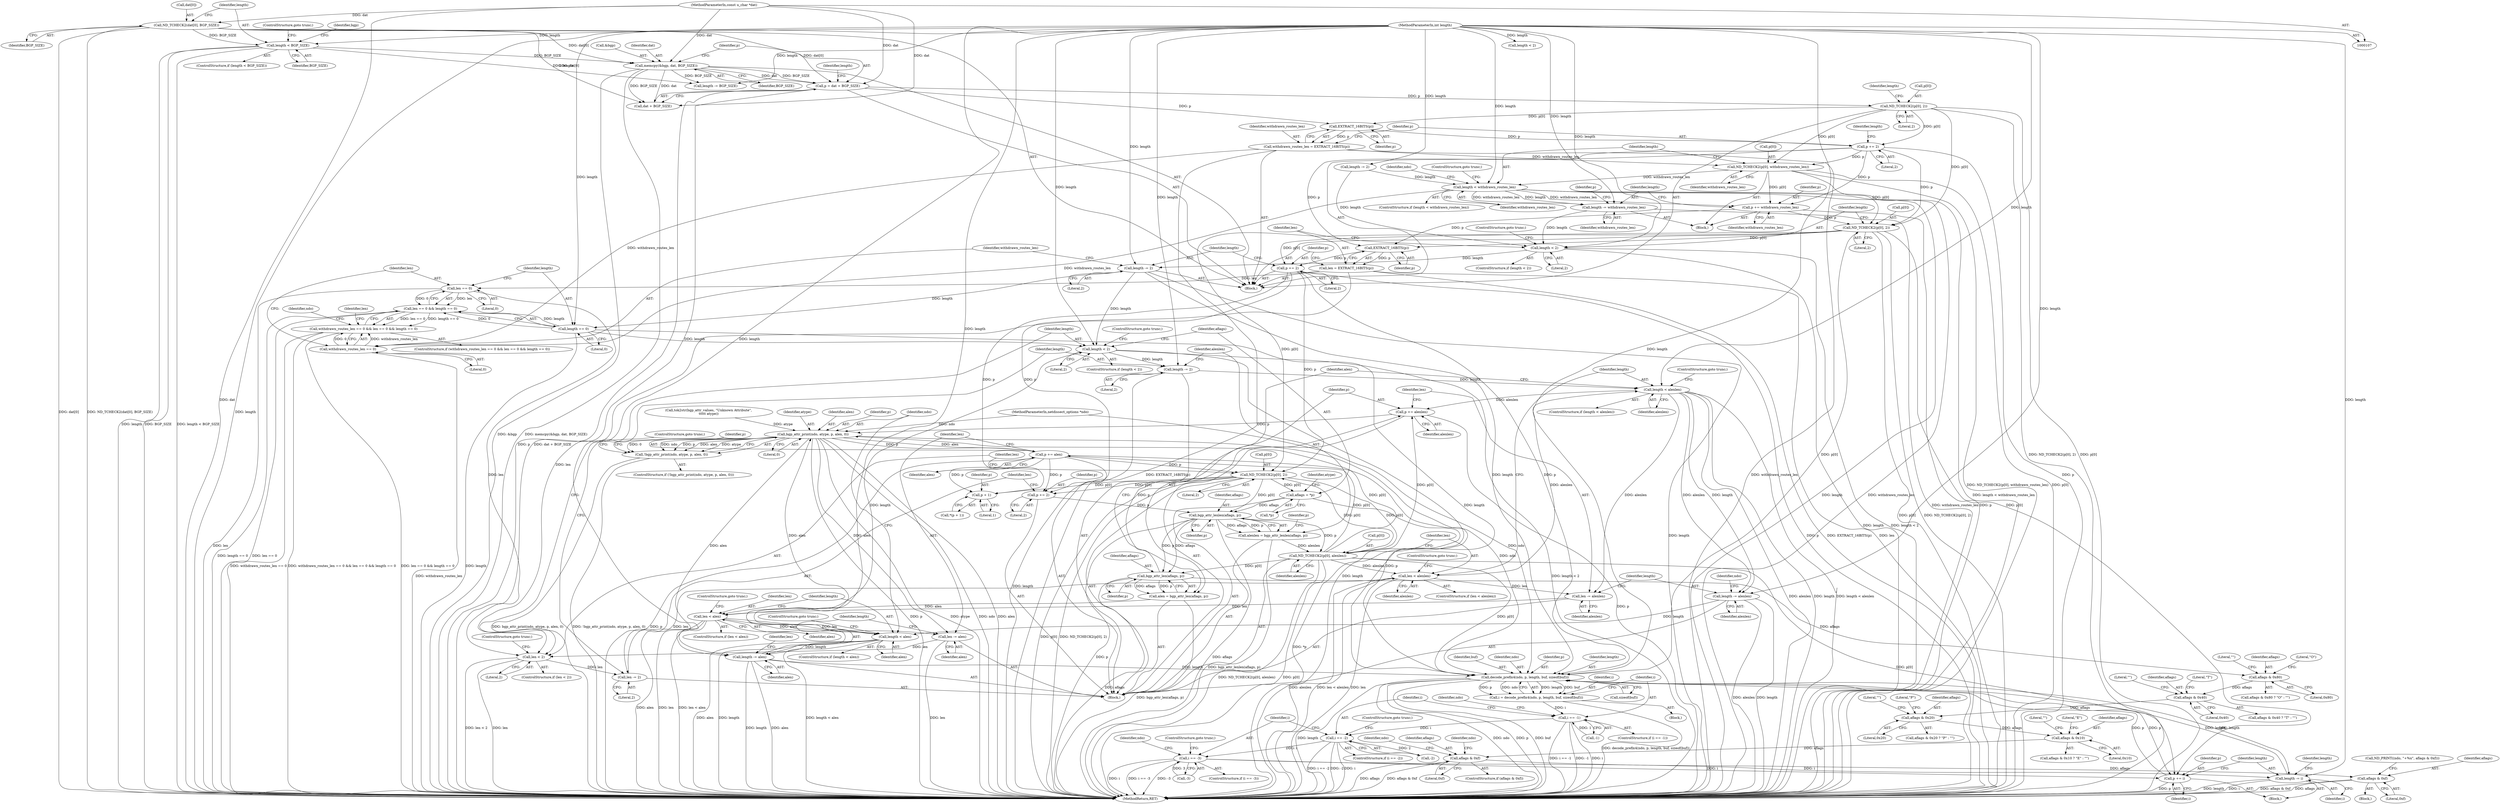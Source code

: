 digraph "0_tcpdump_af2cf04a9394c1a56227c2289ae8da262828294a_0@integer" {
"1000132" [label="(Call,p = dat + BGP_SIZE)"];
"1000127" [label="(Call,memcpy(&bgp, dat, BGP_SIZE))"];
"1000117" [label="(Call,ND_TCHECK2(dat[0], BGP_SIZE))"];
"1000109" [label="(MethodParameterIn,const u_char *dat)"];
"1000123" [label="(Call,length < BGP_SIZE)"];
"1000110" [label="(MethodParameterIn,int length)"];
"1000140" [label="(Call,ND_TCHECK2(p[0], 2))"];
"1000152" [label="(Call,EXTRACT_16BITS(p))"];
"1000150" [label="(Call,withdrawn_routes_len = EXTRACT_16BITS(p))"];
"1000163" [label="(Call,ND_TCHECK2(p[0], withdrawn_routes_len))"];
"1000169" [label="(Call,length < withdrawn_routes_len)"];
"1000179" [label="(Call,p += withdrawn_routes_len)"];
"1000185" [label="(Call,ND_TCHECK2(p[0], 2))"];
"1000197" [label="(Call,EXTRACT_16BITS(p))"];
"1000195" [label="(Call,len = EXTRACT_16BITS(p))"];
"1000211" [label="(Call,len == 0)"];
"1000210" [label="(Call,len == 0 && length == 0)"];
"1000206" [label="(Call,withdrawn_routes_len == 0 && len == 0 && length == 0)"];
"1000239" [label="(Call,len < 2)"];
"1000261" [label="(Call,len -= 2)"];
"1000278" [label="(Call,len < alenlen)"];
"1000283" [label="(Call,length < alenlen)"];
"1000292" [label="(Call,p += alenlen)"];
"1000377" [label="(Call,bgp_attr_print(ndo, atype, p, alen, 0))"];
"1000376" [label="(Call,!bgp_attr_print(ndo, atype, p, alen, 0))"];
"1000384" [label="(Call,p += alen)"];
"1000233" [label="(Call,ND_TCHECK2(p[0], 2))"];
"1000248" [label="(Call,aflags = *p)"];
"1000269" [label="(Call,bgp_attr_lenlen(aflags, p))"];
"1000267" [label="(Call,alenlen = bgp_attr_lenlen(aflags, p))"];
"1000272" [label="(Call,ND_TCHECK2(p[0], alenlen))"];
"1000289" [label="(Call,bgp_attr_len(aflags, p))"];
"1000287" [label="(Call,alen = bgp_attr_len(aflags, p))"];
"1000366" [label="(Call,len < alen)"];
"1000371" [label="(Call,length < alen)"];
"1000390" [label="(Call,length -= alen)"];
"1000244" [label="(Call,length < 2)"];
"1000264" [label="(Call,length -= 2)"];
"1000406" [label="(Call,decode_prefix4(ndo, p, length, buf, sizeof(buf)))"];
"1000404" [label="(Call,i = decode_prefix4(ndo, p, length, buf, sizeof(buf)))"];
"1000414" [label="(Call,i == -1)"];
"1000426" [label="(Call,i == -2)"];
"1000433" [label="(Call,i == -3)"];
"1000446" [label="(Call,p += i)"];
"1000449" [label="(Call,length -= i)"];
"1000387" [label="(Call,len -= alen)"];
"1000324" [label="(Call,aflags & 0x80)"];
"1000331" [label="(Call,aflags & 0x40)"];
"1000338" [label="(Call,aflags & 0x20)"];
"1000344" [label="(Call,aflags & 0x10)"];
"1000350" [label="(Call,aflags & 0xf)"];
"1000358" [label="(Call,aflags & 0xf)"];
"1000255" [label="(Call,p + 1)"];
"1000258" [label="(Call,p += 2)"];
"1000295" [label="(Call,len -= alenlen)"];
"1000298" [label="(Call,length -= alenlen)"];
"1000199" [label="(Call,p += 2)"];
"1000182" [label="(Call,length -= withdrawn_routes_len)"];
"1000191" [label="(Call,length < 2)"];
"1000202" [label="(Call,length -= 2)"];
"1000214" [label="(Call,length == 0)"];
"1000207" [label="(Call,withdrawn_routes_len == 0)"];
"1000154" [label="(Call,p += 2)"];
"1000205" [label="(ControlStructure,if (withdrawn_routes_len == 0 && len == 0 && length == 0))"];
"1000287" [label="(Call,alen = bgp_attr_len(aflags, p))"];
"1000333" [label="(Literal,0x40)"];
"1000195" [label="(Call,len = EXTRACT_16BITS(p))"];
"1000227" [label="(Identifier,len)"];
"1000185" [label="(Call,ND_TCHECK2(p[0], 2))"];
"1000351" [label="(Identifier,aflags)"];
"1000369" [label="(ControlStructure,goto trunc;)"];
"1000110" [label="(MethodParameterIn,int length)"];
"1000387" [label="(Call,len -= alen)"];
"1000155" [label="(Identifier,p)"];
"1000169" [label="(Call,length < withdrawn_routes_len)"];
"1000294" [label="(Identifier,alenlen)"];
"1000373" [label="(Identifier,alen)"];
"1000345" [label="(Identifier,aflags)"];
"1000293" [label="(Identifier,p)"];
"1000328" [label="(Literal,\"\")"];
"1000346" [label="(Literal,0x10)"];
"1000413" [label="(ControlStructure,if (i == -1))"];
"1000307" [label="(Call,tok2str(bgp_attr_values, \"Unknown Attribute\",\n\t\t\t\t\t atype))"];
"1000108" [label="(MethodParameterIn,netdissect_options *ndo)"];
"1000152" [label="(Call,EXTRACT_16BITS(p))"];
"1000259" [label="(Identifier,p)"];
"1000377" [label="(Call,bgp_attr_print(ndo, atype, p, alen, 0))"];
"1000284" [label="(Identifier,length)"];
"1000240" [label="(Identifier,len)"];
"1000186" [label="(Call,p[0])"];
"1000374" [label="(ControlStructure,goto trunc;)"];
"1000404" [label="(Call,i = decode_prefix4(ndo, p, length, buf, sizeof(buf)))"];
"1000131" [label="(Identifier,BGP_SIZE)"];
"1000281" [label="(ControlStructure,goto trunc;)"];
"1000272" [label="(Call,ND_TCHECK2(p[0], alenlen))"];
"1000295" [label="(Call,len -= alenlen)"];
"1000276" [label="(Identifier,alenlen)"];
"1000410" [label="(Identifier,buf)"];
"1000248" [label="(Call,aflags = *p)"];
"1000290" [label="(Identifier,aflags)"];
"1000425" [label="(ControlStructure,if (i == -2))"];
"1000363" [label="(Identifier,ndo)"];
"1000204" [label="(Literal,2)"];
"1000386" [label="(Identifier,alen)"];
"1000207" [label="(Call,withdrawn_routes_len == 0)"];
"1000392" [label="(Identifier,alen)"];
"1000291" [label="(Identifier,p)"];
"1000384" [label="(Call,p += alen)"];
"1000385" [label="(Identifier,p)"];
"1000273" [label="(Call,p[0])"];
"1000407" [label="(Identifier,ndo)"];
"1000350" [label="(Call,aflags & 0xf)"];
"1000375" [label="(ControlStructure,if (!bgp_attr_print(ndo, atype, p, alen, 0)))"];
"1000191" [label="(Call,length < 2)"];
"1000124" [label="(Identifier,length)"];
"1000147" [label="(Identifier,length)"];
"1000167" [label="(Identifier,withdrawn_routes_len)"];
"1000157" [label="(Call,length -= 2)"];
"1000172" [label="(ControlStructure,goto trunc;)"];
"1000300" [label="(Identifier,alenlen)"];
"1000154" [label="(Call,p += 2)"];
"1000371" [label="(Call,length < alen)"];
"1000368" [label="(Identifier,alen)"];
"1000447" [label="(Identifier,p)"];
"1000254" [label="(Call,*(p + 1))"];
"1000190" [label="(ControlStructure,if (length < 2))"];
"1000193" [label="(Literal,2)"];
"1000451" [label="(Identifier,i)"];
"1000401" [label="(Identifier,length)"];
"1000182" [label="(Call,length -= withdrawn_routes_len)"];
"1000253" [label="(Identifier,atype)"];
"1000390" [label="(Call,length -= alen)"];
"1000203" [label="(Identifier,length)"];
"1000296" [label="(Identifier,len)"];
"1000367" [label="(Identifier,len)"];
"1000342" [label="(Literal,\"\")"];
"1000211" [label="(Call,len == 0)"];
"1000432" [label="(ControlStructure,if (i == -3))"];
"1000334" [label="(Literal,\"T\")"];
"1000171" [label="(Identifier,withdrawn_routes_len)"];
"1000433" [label="(Call,i == -3)"];
"1000323" [label="(Call,aflags & 0x80 ? \"O\" : \"\")"];
"1000366" [label="(Call,len < alen)"];
"1000353" [label="(Call,ND_PRINT((ndo, \"+%x\", aflags & 0xf)))"];
"1000162" [label="(Block,)"];
"1000437" [label="(ControlStructure,goto trunc;)"];
"1000200" [label="(Identifier,p)"];
"1000187" [label="(Identifier,p)"];
"1000299" [label="(Identifier,length)"];
"1000383" [label="(ControlStructure,goto trunc;)"];
"1000267" [label="(Call,alenlen = bgp_attr_lenlen(aflags, p))"];
"1000348" [label="(Literal,\"\")"];
"1000358" [label="(Call,aflags & 0xf)"];
"1000285" [label="(Identifier,alenlen)"];
"1000288" [label="(Identifier,alen)"];
"1000337" [label="(Call,aflags & 0x20 ? \"P\" : \"\")"];
"1000153" [label="(Identifier,p)"];
"1000250" [label="(Call,*p)"];
"1000150" [label="(Call,withdrawn_routes_len = EXTRACT_16BITS(p))"];
"1000326" [label="(Literal,0x80)"];
"1000164" [label="(Call,p[0])"];
"1000382" [label="(Literal,0)"];
"1000352" [label="(Literal,0xf)"];
"1000238" [label="(ControlStructure,if (len < 2))"];
"1000341" [label="(Literal,\"P\")"];
"1000199" [label="(Call,p += 2)"];
"1000146" [label="(Call,length < 2)"];
"1000370" [label="(ControlStructure,if (length < alen))"];
"1000359" [label="(Identifier,aflags)"];
"1000255" [label="(Call,p + 1)"];
"1000121" [label="(Identifier,BGP_SIZE)"];
"1000194" [label="(ControlStructure,goto trunc;)"];
"1000376" [label="(Call,!bgp_attr_print(ndo, atype, p, alen, 0))"];
"1000130" [label="(Identifier,dat)"];
"1000129" [label="(Identifier,bgp)"];
"1000430" [label="(ControlStructure,goto trunc;)"];
"1000415" [label="(Identifier,i)"];
"1000197" [label="(Call,EXTRACT_16BITS(p))"];
"1000344" [label="(Call,aflags & 0x10)"];
"1000339" [label="(Identifier,aflags)"];
"1000168" [label="(ControlStructure,if (length < withdrawn_routes_len))"];
"1000128" [label="(Call,&bgp)"];
"1000379" [label="(Identifier,atype)"];
"1000268" [label="(Identifier,alenlen)"];
"1000372" [label="(Identifier,length)"];
"1000274" [label="(Identifier,p)"];
"1000280" [label="(Identifier,alenlen)"];
"1000414" [label="(Call,i == -1)"];
"1000234" [label="(Call,p[0])"];
"1000416" [label="(Call,-1)"];
"1000249" [label="(Identifier,aflags)"];
"1000330" [label="(Call,aflags & 0x40 ? \"T\" : \"\")"];
"1000446" [label="(Call,p += i)"];
"1000402" [label="(Block,)"];
"1000122" [label="(ControlStructure,if (length < BGP_SIZE))"];
"1000325" [label="(Identifier,aflags)"];
"1000327" [label="(Literal,\"O\")"];
"1000298" [label="(Call,length -= alenlen)"];
"1000170" [label="(Identifier,length)"];
"1000233" [label="(Call,ND_TCHECK2(p[0], 2))"];
"1000206" [label="(Call,withdrawn_routes_len == 0 && len == 0 && length == 0)"];
"1000237" [label="(Literal,2)"];
"1000277" [label="(ControlStructure,if (len < alenlen))"];
"1000389" [label="(Identifier,alen)"];
"1000192" [label="(Identifier,length)"];
"1000140" [label="(Call,ND_TCHECK2(p[0], 2))"];
"1000241" [label="(Literal,2)"];
"1000408" [label="(Identifier,p)"];
"1000427" [label="(Identifier,i)"];
"1000265" [label="(Identifier,length)"];
"1000411" [label="(Call,sizeof(buf))"];
"1000257" [label="(Literal,1)"];
"1000209" [label="(Literal,0)"];
"1000181" [label="(Identifier,withdrawn_routes_len)"];
"1000180" [label="(Identifier,p)"];
"1000262" [label="(Identifier,len)"];
"1000244" [label="(Call,length < 2)"];
"1000125" [label="(Identifier,BGP_SIZE)"];
"1000243" [label="(ControlStructure,if (length < 2))"];
"1000335" [label="(Literal,\"\")"];
"1000449" [label="(Call,length -= i)"];
"1000439" [label="(Block,)"];
"1000137" [label="(Call,length -= BGP_SIZE)"];
"1000356" [label="(Block,)"];
"1000127" [label="(Call,memcpy(&bgp, dat, BGP_SIZE))"];
"1000118" [label="(Call,dat[0])"];
"1000381" [label="(Identifier,alen)"];
"1000215" [label="(Identifier,length)"];
"1000198" [label="(Identifier,p)"];
"1000343" [label="(Call,aflags & 0x10 ? \"E\" : \"\")"];
"1000286" [label="(ControlStructure,goto trunc;)"];
"1000338" [label="(Call,aflags & 0x20)"];
"1000347" [label="(Literal,\"E\")"];
"1000349" [label="(ControlStructure,if (aflags & 0xf))"];
"1000158" [label="(Identifier,length)"];
"1000210" [label="(Call,len == 0 && length == 0)"];
"1000391" [label="(Identifier,length)"];
"1000126" [label="(ControlStructure,goto trunc;)"];
"1000297" [label="(Identifier,alenlen)"];
"1000214" [label="(Call,length == 0)"];
"1000279" [label="(Identifier,len)"];
"1000421" [label="(Identifier,ndo)"];
"1000331" [label="(Call,aflags & 0x40)"];
"1000434" [label="(Identifier,i)"];
"1000282" [label="(ControlStructure,if (length < alenlen))"];
"1000220" [label="(Identifier,ndo)"];
"1000201" [label="(Literal,2)"];
"1000189" [label="(Literal,2)"];
"1000269" [label="(Call,bgp_attr_lenlen(aflags, p))"];
"1000260" [label="(Literal,2)"];
"1000228" [label="(Block,)"];
"1000246" [label="(Literal,2)"];
"1000138" [label="(Identifier,length)"];
"1000448" [label="(Identifier,i)"];
"1000245" [label="(Identifier,length)"];
"1000261" [label="(Call,len -= 2)"];
"1000175" [label="(Identifier,ndo)"];
"1000380" [label="(Identifier,p)"];
"1000450" [label="(Identifier,length)"];
"1000340" [label="(Literal,0x20)"];
"1000208" [label="(Identifier,withdrawn_routes_len)"];
"1000117" [label="(Call,ND_TCHECK2(dat[0], BGP_SIZE))"];
"1000163" [label="(Call,ND_TCHECK2(p[0], withdrawn_routes_len))"];
"1000278" [label="(Call,len < alenlen)"];
"1000109" [label="(MethodParameterIn,const u_char *dat)"];
"1000196" [label="(Identifier,len)"];
"1000365" [label="(ControlStructure,if (len < alen))"];
"1000426" [label="(Call,i == -2)"];
"1000256" [label="(Identifier,p)"];
"1000216" [label="(Literal,0)"];
"1000179" [label="(Call,p += withdrawn_routes_len)"];
"1000409" [label="(Identifier,length)"];
"1000224" [label="(Identifier,len)"];
"1000271" [label="(Identifier,p)"];
"1000360" [label="(Literal,0xf)"];
"1000270" [label="(Identifier,aflags)"];
"1000202" [label="(Call,length -= 2)"];
"1000239" [label="(Call,len < 2)"];
"1000355" [label="(Identifier,ndo)"];
"1000406" [label="(Call,decode_prefix4(ndo, p, length, buf, sizeof(buf)))"];
"1000213" [label="(Literal,0)"];
"1000378" [label="(Identifier,ndo)"];
"1000405" [label="(Identifier,i)"];
"1000324" [label="(Call,aflags & 0x80)"];
"1000151" [label="(Identifier,withdrawn_routes_len)"];
"1000435" [label="(Call,-3)"];
"1000388" [label="(Identifier,len)"];
"1000442" [label="(Identifier,ndo)"];
"1000144" [label="(Literal,2)"];
"1000242" [label="(ControlStructure,goto trunc;)"];
"1000289" [label="(Call,bgp_attr_len(aflags, p))"];
"1000264" [label="(Call,length -= 2)"];
"1000428" [label="(Call,-2)"];
"1000258" [label="(Call,p += 2)"];
"1000132" [label="(Call,p = dat + BGP_SIZE)"];
"1000212" [label="(Identifier,len)"];
"1000292" [label="(Call,p += alenlen)"];
"1000460" [label="(MethodReturn,RET)"];
"1000141" [label="(Call,p[0])"];
"1000332" [label="(Identifier,aflags)"];
"1000156" [label="(Literal,2)"];
"1000303" [label="(Identifier,ndo)"];
"1000247" [label="(ControlStructure,goto trunc;)"];
"1000283" [label="(Call,length < alenlen)"];
"1000266" [label="(Literal,2)"];
"1000123" [label="(Call,length < BGP_SIZE)"];
"1000133" [label="(Identifier,p)"];
"1000263" [label="(Literal,2)"];
"1000184" [label="(Identifier,withdrawn_routes_len)"];
"1000183" [label="(Identifier,length)"];
"1000134" [label="(Call,dat + BGP_SIZE)"];
"1000111" [label="(Block,)"];
"1000132" -> "1000111"  [label="AST: "];
"1000132" -> "1000134"  [label="CFG: "];
"1000133" -> "1000132"  [label="AST: "];
"1000134" -> "1000132"  [label="AST: "];
"1000138" -> "1000132"  [label="CFG: "];
"1000132" -> "1000460"  [label="DDG: dat + BGP_SIZE"];
"1000132" -> "1000460"  [label="DDG: p"];
"1000127" -> "1000132"  [label="DDG: dat"];
"1000127" -> "1000132"  [label="DDG: BGP_SIZE"];
"1000117" -> "1000132"  [label="DDG: dat[0]"];
"1000109" -> "1000132"  [label="DDG: dat"];
"1000132" -> "1000140"  [label="DDG: p"];
"1000132" -> "1000152"  [label="DDG: p"];
"1000127" -> "1000111"  [label="AST: "];
"1000127" -> "1000131"  [label="CFG: "];
"1000128" -> "1000127"  [label="AST: "];
"1000130" -> "1000127"  [label="AST: "];
"1000131" -> "1000127"  [label="AST: "];
"1000133" -> "1000127"  [label="CFG: "];
"1000127" -> "1000460"  [label="DDG: memcpy(&bgp, dat, BGP_SIZE)"];
"1000127" -> "1000460"  [label="DDG: &bgp"];
"1000117" -> "1000127"  [label="DDG: dat[0]"];
"1000109" -> "1000127"  [label="DDG: dat"];
"1000123" -> "1000127"  [label="DDG: BGP_SIZE"];
"1000127" -> "1000134"  [label="DDG: dat"];
"1000127" -> "1000134"  [label="DDG: BGP_SIZE"];
"1000127" -> "1000137"  [label="DDG: BGP_SIZE"];
"1000117" -> "1000111"  [label="AST: "];
"1000117" -> "1000121"  [label="CFG: "];
"1000118" -> "1000117"  [label="AST: "];
"1000121" -> "1000117"  [label="AST: "];
"1000124" -> "1000117"  [label="CFG: "];
"1000117" -> "1000460"  [label="DDG: ND_TCHECK2(dat[0], BGP_SIZE)"];
"1000117" -> "1000460"  [label="DDG: dat[0]"];
"1000109" -> "1000117"  [label="DDG: dat"];
"1000117" -> "1000123"  [label="DDG: BGP_SIZE"];
"1000117" -> "1000134"  [label="DDG: dat[0]"];
"1000109" -> "1000107"  [label="AST: "];
"1000109" -> "1000460"  [label="DDG: dat"];
"1000109" -> "1000134"  [label="DDG: dat"];
"1000123" -> "1000122"  [label="AST: "];
"1000123" -> "1000125"  [label="CFG: "];
"1000124" -> "1000123"  [label="AST: "];
"1000125" -> "1000123"  [label="AST: "];
"1000126" -> "1000123"  [label="CFG: "];
"1000129" -> "1000123"  [label="CFG: "];
"1000123" -> "1000460"  [label="DDG: BGP_SIZE"];
"1000123" -> "1000460"  [label="DDG: length < BGP_SIZE"];
"1000123" -> "1000460"  [label="DDG: length"];
"1000110" -> "1000123"  [label="DDG: length"];
"1000123" -> "1000137"  [label="DDG: length"];
"1000110" -> "1000107"  [label="AST: "];
"1000110" -> "1000460"  [label="DDG: length"];
"1000110" -> "1000137"  [label="DDG: length"];
"1000110" -> "1000146"  [label="DDG: length"];
"1000110" -> "1000157"  [label="DDG: length"];
"1000110" -> "1000169"  [label="DDG: length"];
"1000110" -> "1000182"  [label="DDG: length"];
"1000110" -> "1000191"  [label="DDG: length"];
"1000110" -> "1000202"  [label="DDG: length"];
"1000110" -> "1000214"  [label="DDG: length"];
"1000110" -> "1000244"  [label="DDG: length"];
"1000110" -> "1000264"  [label="DDG: length"];
"1000110" -> "1000283"  [label="DDG: length"];
"1000110" -> "1000298"  [label="DDG: length"];
"1000110" -> "1000371"  [label="DDG: length"];
"1000110" -> "1000390"  [label="DDG: length"];
"1000110" -> "1000406"  [label="DDG: length"];
"1000110" -> "1000449"  [label="DDG: length"];
"1000140" -> "1000111"  [label="AST: "];
"1000140" -> "1000144"  [label="CFG: "];
"1000141" -> "1000140"  [label="AST: "];
"1000144" -> "1000140"  [label="AST: "];
"1000147" -> "1000140"  [label="CFG: "];
"1000140" -> "1000460"  [label="DDG: p[0]"];
"1000140" -> "1000460"  [label="DDG: ND_TCHECK2(p[0], 2)"];
"1000140" -> "1000152"  [label="DDG: p[0]"];
"1000140" -> "1000154"  [label="DDG: p[0]"];
"1000140" -> "1000163"  [label="DDG: p[0]"];
"1000140" -> "1000185"  [label="DDG: p[0]"];
"1000152" -> "1000150"  [label="AST: "];
"1000152" -> "1000153"  [label="CFG: "];
"1000153" -> "1000152"  [label="AST: "];
"1000150" -> "1000152"  [label="CFG: "];
"1000152" -> "1000150"  [label="DDG: p"];
"1000152" -> "1000154"  [label="DDG: p"];
"1000150" -> "1000111"  [label="AST: "];
"1000151" -> "1000150"  [label="AST: "];
"1000155" -> "1000150"  [label="CFG: "];
"1000150" -> "1000460"  [label="DDG: withdrawn_routes_len"];
"1000150" -> "1000460"  [label="DDG: EXTRACT_16BITS(p)"];
"1000150" -> "1000163"  [label="DDG: withdrawn_routes_len"];
"1000150" -> "1000207"  [label="DDG: withdrawn_routes_len"];
"1000163" -> "1000162"  [label="AST: "];
"1000163" -> "1000167"  [label="CFG: "];
"1000164" -> "1000163"  [label="AST: "];
"1000167" -> "1000163"  [label="AST: "];
"1000170" -> "1000163"  [label="CFG: "];
"1000163" -> "1000460"  [label="DDG: p[0]"];
"1000163" -> "1000460"  [label="DDG: ND_TCHECK2(p[0], withdrawn_routes_len)"];
"1000154" -> "1000163"  [label="DDG: p"];
"1000163" -> "1000169"  [label="DDG: withdrawn_routes_len"];
"1000163" -> "1000179"  [label="DDG: p[0]"];
"1000163" -> "1000185"  [label="DDG: p[0]"];
"1000169" -> "1000168"  [label="AST: "];
"1000169" -> "1000171"  [label="CFG: "];
"1000170" -> "1000169"  [label="AST: "];
"1000171" -> "1000169"  [label="AST: "];
"1000172" -> "1000169"  [label="CFG: "];
"1000175" -> "1000169"  [label="CFG: "];
"1000169" -> "1000460"  [label="DDG: length < withdrawn_routes_len"];
"1000169" -> "1000460"  [label="DDG: withdrawn_routes_len"];
"1000169" -> "1000460"  [label="DDG: length"];
"1000157" -> "1000169"  [label="DDG: length"];
"1000169" -> "1000179"  [label="DDG: withdrawn_routes_len"];
"1000169" -> "1000182"  [label="DDG: withdrawn_routes_len"];
"1000169" -> "1000182"  [label="DDG: length"];
"1000169" -> "1000207"  [label="DDG: withdrawn_routes_len"];
"1000179" -> "1000162"  [label="AST: "];
"1000179" -> "1000181"  [label="CFG: "];
"1000180" -> "1000179"  [label="AST: "];
"1000181" -> "1000179"  [label="AST: "];
"1000183" -> "1000179"  [label="CFG: "];
"1000179" -> "1000460"  [label="DDG: p"];
"1000154" -> "1000179"  [label="DDG: p"];
"1000179" -> "1000185"  [label="DDG: p"];
"1000179" -> "1000197"  [label="DDG: p"];
"1000185" -> "1000111"  [label="AST: "];
"1000185" -> "1000189"  [label="CFG: "];
"1000186" -> "1000185"  [label="AST: "];
"1000189" -> "1000185"  [label="AST: "];
"1000192" -> "1000185"  [label="CFG: "];
"1000185" -> "1000460"  [label="DDG: p[0]"];
"1000185" -> "1000460"  [label="DDG: ND_TCHECK2(p[0], 2)"];
"1000154" -> "1000185"  [label="DDG: p"];
"1000185" -> "1000197"  [label="DDG: p[0]"];
"1000185" -> "1000199"  [label="DDG: p[0]"];
"1000185" -> "1000233"  [label="DDG: p[0]"];
"1000185" -> "1000406"  [label="DDG: p[0]"];
"1000185" -> "1000446"  [label="DDG: p[0]"];
"1000197" -> "1000195"  [label="AST: "];
"1000197" -> "1000198"  [label="CFG: "];
"1000198" -> "1000197"  [label="AST: "];
"1000195" -> "1000197"  [label="CFG: "];
"1000197" -> "1000195"  [label="DDG: p"];
"1000154" -> "1000197"  [label="DDG: p"];
"1000197" -> "1000199"  [label="DDG: p"];
"1000195" -> "1000111"  [label="AST: "];
"1000196" -> "1000195"  [label="AST: "];
"1000200" -> "1000195"  [label="CFG: "];
"1000195" -> "1000460"  [label="DDG: EXTRACT_16BITS(p)"];
"1000195" -> "1000460"  [label="DDG: len"];
"1000195" -> "1000211"  [label="DDG: len"];
"1000195" -> "1000239"  [label="DDG: len"];
"1000211" -> "1000210"  [label="AST: "];
"1000211" -> "1000213"  [label="CFG: "];
"1000212" -> "1000211"  [label="AST: "];
"1000213" -> "1000211"  [label="AST: "];
"1000215" -> "1000211"  [label="CFG: "];
"1000210" -> "1000211"  [label="CFG: "];
"1000211" -> "1000460"  [label="DDG: len"];
"1000211" -> "1000210"  [label="DDG: len"];
"1000211" -> "1000210"  [label="DDG: 0"];
"1000211" -> "1000239"  [label="DDG: len"];
"1000210" -> "1000206"  [label="AST: "];
"1000210" -> "1000214"  [label="CFG: "];
"1000214" -> "1000210"  [label="AST: "];
"1000206" -> "1000210"  [label="CFG: "];
"1000210" -> "1000460"  [label="DDG: length == 0"];
"1000210" -> "1000460"  [label="DDG: len == 0"];
"1000210" -> "1000206"  [label="DDG: len == 0"];
"1000210" -> "1000206"  [label="DDG: length == 0"];
"1000214" -> "1000210"  [label="DDG: length"];
"1000214" -> "1000210"  [label="DDG: 0"];
"1000206" -> "1000205"  [label="AST: "];
"1000206" -> "1000207"  [label="CFG: "];
"1000207" -> "1000206"  [label="AST: "];
"1000220" -> "1000206"  [label="CFG: "];
"1000224" -> "1000206"  [label="CFG: "];
"1000206" -> "1000460"  [label="DDG: len == 0 && length == 0"];
"1000206" -> "1000460"  [label="DDG: withdrawn_routes_len == 0 && len == 0 && length == 0"];
"1000206" -> "1000460"  [label="DDG: withdrawn_routes_len == 0"];
"1000207" -> "1000206"  [label="DDG: withdrawn_routes_len"];
"1000207" -> "1000206"  [label="DDG: 0"];
"1000239" -> "1000238"  [label="AST: "];
"1000239" -> "1000241"  [label="CFG: "];
"1000240" -> "1000239"  [label="AST: "];
"1000241" -> "1000239"  [label="AST: "];
"1000242" -> "1000239"  [label="CFG: "];
"1000245" -> "1000239"  [label="CFG: "];
"1000239" -> "1000460"  [label="DDG: len < 2"];
"1000239" -> "1000460"  [label="DDG: len"];
"1000387" -> "1000239"  [label="DDG: len"];
"1000239" -> "1000261"  [label="DDG: len"];
"1000261" -> "1000228"  [label="AST: "];
"1000261" -> "1000263"  [label="CFG: "];
"1000262" -> "1000261"  [label="AST: "];
"1000263" -> "1000261"  [label="AST: "];
"1000265" -> "1000261"  [label="CFG: "];
"1000261" -> "1000278"  [label="DDG: len"];
"1000278" -> "1000277"  [label="AST: "];
"1000278" -> "1000280"  [label="CFG: "];
"1000279" -> "1000278"  [label="AST: "];
"1000280" -> "1000278"  [label="AST: "];
"1000281" -> "1000278"  [label="CFG: "];
"1000284" -> "1000278"  [label="CFG: "];
"1000278" -> "1000460"  [label="DDG: alenlen"];
"1000278" -> "1000460"  [label="DDG: len < alenlen"];
"1000278" -> "1000460"  [label="DDG: len"];
"1000272" -> "1000278"  [label="DDG: alenlen"];
"1000278" -> "1000283"  [label="DDG: alenlen"];
"1000278" -> "1000295"  [label="DDG: len"];
"1000283" -> "1000282"  [label="AST: "];
"1000283" -> "1000285"  [label="CFG: "];
"1000284" -> "1000283"  [label="AST: "];
"1000285" -> "1000283"  [label="AST: "];
"1000286" -> "1000283"  [label="CFG: "];
"1000288" -> "1000283"  [label="CFG: "];
"1000283" -> "1000460"  [label="DDG: alenlen"];
"1000283" -> "1000460"  [label="DDG: length"];
"1000283" -> "1000460"  [label="DDG: length < alenlen"];
"1000264" -> "1000283"  [label="DDG: length"];
"1000283" -> "1000292"  [label="DDG: alenlen"];
"1000283" -> "1000295"  [label="DDG: alenlen"];
"1000283" -> "1000298"  [label="DDG: alenlen"];
"1000283" -> "1000298"  [label="DDG: length"];
"1000292" -> "1000228"  [label="AST: "];
"1000292" -> "1000294"  [label="CFG: "];
"1000293" -> "1000292"  [label="AST: "];
"1000294" -> "1000292"  [label="AST: "];
"1000296" -> "1000292"  [label="CFG: "];
"1000292" -> "1000460"  [label="DDG: p"];
"1000289" -> "1000292"  [label="DDG: p"];
"1000272" -> "1000292"  [label="DDG: p[0]"];
"1000292" -> "1000377"  [label="DDG: p"];
"1000377" -> "1000376"  [label="AST: "];
"1000377" -> "1000382"  [label="CFG: "];
"1000378" -> "1000377"  [label="AST: "];
"1000379" -> "1000377"  [label="AST: "];
"1000380" -> "1000377"  [label="AST: "];
"1000381" -> "1000377"  [label="AST: "];
"1000382" -> "1000377"  [label="AST: "];
"1000376" -> "1000377"  [label="CFG: "];
"1000377" -> "1000460"  [label="DDG: p"];
"1000377" -> "1000460"  [label="DDG: atype"];
"1000377" -> "1000460"  [label="DDG: ndo"];
"1000377" -> "1000460"  [label="DDG: alen"];
"1000377" -> "1000376"  [label="DDG: 0"];
"1000377" -> "1000376"  [label="DDG: ndo"];
"1000377" -> "1000376"  [label="DDG: p"];
"1000377" -> "1000376"  [label="DDG: alen"];
"1000377" -> "1000376"  [label="DDG: atype"];
"1000108" -> "1000377"  [label="DDG: ndo"];
"1000307" -> "1000377"  [label="DDG: atype"];
"1000272" -> "1000377"  [label="DDG: p[0]"];
"1000371" -> "1000377"  [label="DDG: alen"];
"1000377" -> "1000384"  [label="DDG: alen"];
"1000377" -> "1000384"  [label="DDG: p"];
"1000377" -> "1000387"  [label="DDG: alen"];
"1000377" -> "1000390"  [label="DDG: alen"];
"1000377" -> "1000406"  [label="DDG: ndo"];
"1000376" -> "1000375"  [label="AST: "];
"1000383" -> "1000376"  [label="CFG: "];
"1000385" -> "1000376"  [label="CFG: "];
"1000376" -> "1000460"  [label="DDG: !bgp_attr_print(ndo, atype, p, alen, 0)"];
"1000376" -> "1000460"  [label="DDG: bgp_attr_print(ndo, atype, p, alen, 0)"];
"1000384" -> "1000228"  [label="AST: "];
"1000384" -> "1000386"  [label="CFG: "];
"1000385" -> "1000384"  [label="AST: "];
"1000386" -> "1000384"  [label="AST: "];
"1000388" -> "1000384"  [label="CFG: "];
"1000384" -> "1000460"  [label="DDG: p"];
"1000384" -> "1000233"  [label="DDG: p"];
"1000384" -> "1000255"  [label="DDG: p"];
"1000384" -> "1000258"  [label="DDG: p"];
"1000272" -> "1000384"  [label="DDG: p[0]"];
"1000384" -> "1000406"  [label="DDG: p"];
"1000233" -> "1000228"  [label="AST: "];
"1000233" -> "1000237"  [label="CFG: "];
"1000234" -> "1000233"  [label="AST: "];
"1000237" -> "1000233"  [label="AST: "];
"1000240" -> "1000233"  [label="CFG: "];
"1000233" -> "1000460"  [label="DDG: ND_TCHECK2(p[0], 2)"];
"1000233" -> "1000460"  [label="DDG: p[0]"];
"1000199" -> "1000233"  [label="DDG: p"];
"1000272" -> "1000233"  [label="DDG: p[0]"];
"1000233" -> "1000248"  [label="DDG: p[0]"];
"1000233" -> "1000255"  [label="DDG: p[0]"];
"1000233" -> "1000258"  [label="DDG: p[0]"];
"1000233" -> "1000269"  [label="DDG: p[0]"];
"1000233" -> "1000272"  [label="DDG: p[0]"];
"1000248" -> "1000228"  [label="AST: "];
"1000248" -> "1000250"  [label="CFG: "];
"1000249" -> "1000248"  [label="AST: "];
"1000250" -> "1000248"  [label="AST: "];
"1000253" -> "1000248"  [label="CFG: "];
"1000248" -> "1000460"  [label="DDG: *p"];
"1000248" -> "1000269"  [label="DDG: aflags"];
"1000269" -> "1000267"  [label="AST: "];
"1000269" -> "1000271"  [label="CFG: "];
"1000270" -> "1000269"  [label="AST: "];
"1000271" -> "1000269"  [label="AST: "];
"1000267" -> "1000269"  [label="CFG: "];
"1000269" -> "1000460"  [label="DDG: aflags"];
"1000269" -> "1000460"  [label="DDG: p"];
"1000269" -> "1000267"  [label="DDG: aflags"];
"1000269" -> "1000267"  [label="DDG: p"];
"1000258" -> "1000269"  [label="DDG: p"];
"1000269" -> "1000272"  [label="DDG: p"];
"1000269" -> "1000289"  [label="DDG: aflags"];
"1000269" -> "1000289"  [label="DDG: p"];
"1000267" -> "1000228"  [label="AST: "];
"1000268" -> "1000267"  [label="AST: "];
"1000274" -> "1000267"  [label="CFG: "];
"1000267" -> "1000460"  [label="DDG: bgp_attr_lenlen(aflags, p)"];
"1000267" -> "1000272"  [label="DDG: alenlen"];
"1000272" -> "1000228"  [label="AST: "];
"1000272" -> "1000276"  [label="CFG: "];
"1000273" -> "1000272"  [label="AST: "];
"1000276" -> "1000272"  [label="AST: "];
"1000279" -> "1000272"  [label="CFG: "];
"1000272" -> "1000460"  [label="DDG: p[0]"];
"1000272" -> "1000460"  [label="DDG: ND_TCHECK2(p[0], alenlen)"];
"1000272" -> "1000289"  [label="DDG: p[0]"];
"1000272" -> "1000406"  [label="DDG: p[0]"];
"1000272" -> "1000446"  [label="DDG: p[0]"];
"1000289" -> "1000287"  [label="AST: "];
"1000289" -> "1000291"  [label="CFG: "];
"1000290" -> "1000289"  [label="AST: "];
"1000291" -> "1000289"  [label="AST: "];
"1000287" -> "1000289"  [label="CFG: "];
"1000289" -> "1000460"  [label="DDG: aflags"];
"1000289" -> "1000287"  [label="DDG: aflags"];
"1000289" -> "1000287"  [label="DDG: p"];
"1000289" -> "1000324"  [label="DDG: aflags"];
"1000287" -> "1000228"  [label="AST: "];
"1000288" -> "1000287"  [label="AST: "];
"1000293" -> "1000287"  [label="CFG: "];
"1000287" -> "1000460"  [label="DDG: bgp_attr_len(aflags, p)"];
"1000287" -> "1000366"  [label="DDG: alen"];
"1000366" -> "1000365"  [label="AST: "];
"1000366" -> "1000368"  [label="CFG: "];
"1000367" -> "1000366"  [label="AST: "];
"1000368" -> "1000366"  [label="AST: "];
"1000369" -> "1000366"  [label="CFG: "];
"1000372" -> "1000366"  [label="CFG: "];
"1000366" -> "1000460"  [label="DDG: alen"];
"1000366" -> "1000460"  [label="DDG: len"];
"1000366" -> "1000460"  [label="DDG: len < alen"];
"1000295" -> "1000366"  [label="DDG: len"];
"1000366" -> "1000371"  [label="DDG: alen"];
"1000366" -> "1000387"  [label="DDG: len"];
"1000371" -> "1000370"  [label="AST: "];
"1000371" -> "1000373"  [label="CFG: "];
"1000372" -> "1000371"  [label="AST: "];
"1000373" -> "1000371"  [label="AST: "];
"1000374" -> "1000371"  [label="CFG: "];
"1000378" -> "1000371"  [label="CFG: "];
"1000371" -> "1000460"  [label="DDG: alen"];
"1000371" -> "1000460"  [label="DDG: length"];
"1000371" -> "1000460"  [label="DDG: length < alen"];
"1000298" -> "1000371"  [label="DDG: length"];
"1000371" -> "1000390"  [label="DDG: length"];
"1000390" -> "1000228"  [label="AST: "];
"1000390" -> "1000392"  [label="CFG: "];
"1000391" -> "1000390"  [label="AST: "];
"1000392" -> "1000390"  [label="AST: "];
"1000227" -> "1000390"  [label="CFG: "];
"1000390" -> "1000460"  [label="DDG: alen"];
"1000390" -> "1000460"  [label="DDG: length"];
"1000390" -> "1000244"  [label="DDG: length"];
"1000390" -> "1000406"  [label="DDG: length"];
"1000244" -> "1000243"  [label="AST: "];
"1000244" -> "1000246"  [label="CFG: "];
"1000245" -> "1000244"  [label="AST: "];
"1000246" -> "1000244"  [label="AST: "];
"1000247" -> "1000244"  [label="CFG: "];
"1000249" -> "1000244"  [label="CFG: "];
"1000244" -> "1000460"  [label="DDG: length < 2"];
"1000244" -> "1000460"  [label="DDG: length"];
"1000202" -> "1000244"  [label="DDG: length"];
"1000214" -> "1000244"  [label="DDG: length"];
"1000244" -> "1000264"  [label="DDG: length"];
"1000264" -> "1000228"  [label="AST: "];
"1000264" -> "1000266"  [label="CFG: "];
"1000265" -> "1000264"  [label="AST: "];
"1000266" -> "1000264"  [label="AST: "];
"1000268" -> "1000264"  [label="CFG: "];
"1000264" -> "1000460"  [label="DDG: length"];
"1000406" -> "1000404"  [label="AST: "];
"1000406" -> "1000411"  [label="CFG: "];
"1000407" -> "1000406"  [label="AST: "];
"1000408" -> "1000406"  [label="AST: "];
"1000409" -> "1000406"  [label="AST: "];
"1000410" -> "1000406"  [label="AST: "];
"1000411" -> "1000406"  [label="AST: "];
"1000404" -> "1000406"  [label="CFG: "];
"1000406" -> "1000460"  [label="DDG: length"];
"1000406" -> "1000460"  [label="DDG: ndo"];
"1000406" -> "1000460"  [label="DDG: p"];
"1000406" -> "1000460"  [label="DDG: buf"];
"1000406" -> "1000404"  [label="DDG: length"];
"1000406" -> "1000404"  [label="DDG: buf"];
"1000406" -> "1000404"  [label="DDG: p"];
"1000406" -> "1000404"  [label="DDG: ndo"];
"1000108" -> "1000406"  [label="DDG: ndo"];
"1000199" -> "1000406"  [label="DDG: p"];
"1000446" -> "1000406"  [label="DDG: p"];
"1000449" -> "1000406"  [label="DDG: length"];
"1000202" -> "1000406"  [label="DDG: length"];
"1000214" -> "1000406"  [label="DDG: length"];
"1000406" -> "1000446"  [label="DDG: p"];
"1000406" -> "1000449"  [label="DDG: length"];
"1000404" -> "1000402"  [label="AST: "];
"1000405" -> "1000404"  [label="AST: "];
"1000415" -> "1000404"  [label="CFG: "];
"1000404" -> "1000460"  [label="DDG: decode_prefix4(ndo, p, length, buf, sizeof(buf))"];
"1000404" -> "1000414"  [label="DDG: i"];
"1000414" -> "1000413"  [label="AST: "];
"1000414" -> "1000416"  [label="CFG: "];
"1000415" -> "1000414"  [label="AST: "];
"1000416" -> "1000414"  [label="AST: "];
"1000421" -> "1000414"  [label="CFG: "];
"1000427" -> "1000414"  [label="CFG: "];
"1000414" -> "1000460"  [label="DDG: i == -1"];
"1000414" -> "1000460"  [label="DDG: -1"];
"1000414" -> "1000460"  [label="DDG: i"];
"1000416" -> "1000414"  [label="DDG: 1"];
"1000414" -> "1000426"  [label="DDG: i"];
"1000426" -> "1000425"  [label="AST: "];
"1000426" -> "1000428"  [label="CFG: "];
"1000427" -> "1000426"  [label="AST: "];
"1000428" -> "1000426"  [label="AST: "];
"1000430" -> "1000426"  [label="CFG: "];
"1000434" -> "1000426"  [label="CFG: "];
"1000426" -> "1000460"  [label="DDG: -2"];
"1000426" -> "1000460"  [label="DDG: i"];
"1000426" -> "1000460"  [label="DDG: i == -2"];
"1000428" -> "1000426"  [label="DDG: 2"];
"1000426" -> "1000433"  [label="DDG: i"];
"1000433" -> "1000432"  [label="AST: "];
"1000433" -> "1000435"  [label="CFG: "];
"1000434" -> "1000433"  [label="AST: "];
"1000435" -> "1000433"  [label="AST: "];
"1000437" -> "1000433"  [label="CFG: "];
"1000442" -> "1000433"  [label="CFG: "];
"1000433" -> "1000460"  [label="DDG: i"];
"1000433" -> "1000460"  [label="DDG: i == -3"];
"1000433" -> "1000460"  [label="DDG: -3"];
"1000435" -> "1000433"  [label="DDG: 3"];
"1000433" -> "1000446"  [label="DDG: i"];
"1000433" -> "1000449"  [label="DDG: i"];
"1000446" -> "1000439"  [label="AST: "];
"1000446" -> "1000448"  [label="CFG: "];
"1000447" -> "1000446"  [label="AST: "];
"1000448" -> "1000446"  [label="AST: "];
"1000450" -> "1000446"  [label="CFG: "];
"1000446" -> "1000460"  [label="DDG: p"];
"1000449" -> "1000439"  [label="AST: "];
"1000449" -> "1000451"  [label="CFG: "];
"1000450" -> "1000449"  [label="AST: "];
"1000451" -> "1000449"  [label="AST: "];
"1000401" -> "1000449"  [label="CFG: "];
"1000449" -> "1000460"  [label="DDG: length"];
"1000449" -> "1000460"  [label="DDG: i"];
"1000387" -> "1000228"  [label="AST: "];
"1000387" -> "1000389"  [label="CFG: "];
"1000388" -> "1000387"  [label="AST: "];
"1000389" -> "1000387"  [label="AST: "];
"1000391" -> "1000387"  [label="CFG: "];
"1000387" -> "1000460"  [label="DDG: len"];
"1000324" -> "1000323"  [label="AST: "];
"1000324" -> "1000326"  [label="CFG: "];
"1000325" -> "1000324"  [label="AST: "];
"1000326" -> "1000324"  [label="AST: "];
"1000327" -> "1000324"  [label="CFG: "];
"1000328" -> "1000324"  [label="CFG: "];
"1000324" -> "1000331"  [label="DDG: aflags"];
"1000331" -> "1000330"  [label="AST: "];
"1000331" -> "1000333"  [label="CFG: "];
"1000332" -> "1000331"  [label="AST: "];
"1000333" -> "1000331"  [label="AST: "];
"1000334" -> "1000331"  [label="CFG: "];
"1000335" -> "1000331"  [label="CFG: "];
"1000331" -> "1000338"  [label="DDG: aflags"];
"1000338" -> "1000337"  [label="AST: "];
"1000338" -> "1000340"  [label="CFG: "];
"1000339" -> "1000338"  [label="AST: "];
"1000340" -> "1000338"  [label="AST: "];
"1000341" -> "1000338"  [label="CFG: "];
"1000342" -> "1000338"  [label="CFG: "];
"1000338" -> "1000344"  [label="DDG: aflags"];
"1000344" -> "1000343"  [label="AST: "];
"1000344" -> "1000346"  [label="CFG: "];
"1000345" -> "1000344"  [label="AST: "];
"1000346" -> "1000344"  [label="AST: "];
"1000347" -> "1000344"  [label="CFG: "];
"1000348" -> "1000344"  [label="CFG: "];
"1000344" -> "1000350"  [label="DDG: aflags"];
"1000350" -> "1000349"  [label="AST: "];
"1000350" -> "1000352"  [label="CFG: "];
"1000351" -> "1000350"  [label="AST: "];
"1000352" -> "1000350"  [label="AST: "];
"1000355" -> "1000350"  [label="CFG: "];
"1000363" -> "1000350"  [label="CFG: "];
"1000350" -> "1000460"  [label="DDG: aflags"];
"1000350" -> "1000460"  [label="DDG: aflags & 0xf"];
"1000350" -> "1000358"  [label="DDG: aflags"];
"1000358" -> "1000356"  [label="AST: "];
"1000358" -> "1000360"  [label="CFG: "];
"1000359" -> "1000358"  [label="AST: "];
"1000360" -> "1000358"  [label="AST: "];
"1000353" -> "1000358"  [label="CFG: "];
"1000358" -> "1000460"  [label="DDG: aflags & 0xf"];
"1000358" -> "1000460"  [label="DDG: aflags"];
"1000255" -> "1000254"  [label="AST: "];
"1000255" -> "1000257"  [label="CFG: "];
"1000256" -> "1000255"  [label="AST: "];
"1000257" -> "1000255"  [label="AST: "];
"1000254" -> "1000255"  [label="CFG: "];
"1000199" -> "1000255"  [label="DDG: p"];
"1000258" -> "1000228"  [label="AST: "];
"1000258" -> "1000260"  [label="CFG: "];
"1000259" -> "1000258"  [label="AST: "];
"1000260" -> "1000258"  [label="AST: "];
"1000262" -> "1000258"  [label="CFG: "];
"1000199" -> "1000258"  [label="DDG: p"];
"1000295" -> "1000228"  [label="AST: "];
"1000295" -> "1000297"  [label="CFG: "];
"1000296" -> "1000295"  [label="AST: "];
"1000297" -> "1000295"  [label="AST: "];
"1000299" -> "1000295"  [label="CFG: "];
"1000298" -> "1000228"  [label="AST: "];
"1000298" -> "1000300"  [label="CFG: "];
"1000299" -> "1000298"  [label="AST: "];
"1000300" -> "1000298"  [label="AST: "];
"1000303" -> "1000298"  [label="CFG: "];
"1000298" -> "1000460"  [label="DDG: length"];
"1000298" -> "1000460"  [label="DDG: alenlen"];
"1000199" -> "1000111"  [label="AST: "];
"1000199" -> "1000201"  [label="CFG: "];
"1000200" -> "1000199"  [label="AST: "];
"1000201" -> "1000199"  [label="AST: "];
"1000203" -> "1000199"  [label="CFG: "];
"1000199" -> "1000460"  [label="DDG: p"];
"1000182" -> "1000162"  [label="AST: "];
"1000182" -> "1000184"  [label="CFG: "];
"1000183" -> "1000182"  [label="AST: "];
"1000184" -> "1000182"  [label="AST: "];
"1000187" -> "1000182"  [label="CFG: "];
"1000182" -> "1000460"  [label="DDG: withdrawn_routes_len"];
"1000182" -> "1000191"  [label="DDG: length"];
"1000191" -> "1000190"  [label="AST: "];
"1000191" -> "1000193"  [label="CFG: "];
"1000192" -> "1000191"  [label="AST: "];
"1000193" -> "1000191"  [label="AST: "];
"1000194" -> "1000191"  [label="CFG: "];
"1000196" -> "1000191"  [label="CFG: "];
"1000191" -> "1000460"  [label="DDG: length < 2"];
"1000191" -> "1000460"  [label="DDG: length"];
"1000157" -> "1000191"  [label="DDG: length"];
"1000191" -> "1000202"  [label="DDG: length"];
"1000202" -> "1000111"  [label="AST: "];
"1000202" -> "1000204"  [label="CFG: "];
"1000203" -> "1000202"  [label="AST: "];
"1000204" -> "1000202"  [label="AST: "];
"1000208" -> "1000202"  [label="CFG: "];
"1000202" -> "1000460"  [label="DDG: length"];
"1000202" -> "1000214"  [label="DDG: length"];
"1000214" -> "1000216"  [label="CFG: "];
"1000215" -> "1000214"  [label="AST: "];
"1000216" -> "1000214"  [label="AST: "];
"1000214" -> "1000460"  [label="DDG: length"];
"1000207" -> "1000209"  [label="CFG: "];
"1000208" -> "1000207"  [label="AST: "];
"1000209" -> "1000207"  [label="AST: "];
"1000212" -> "1000207"  [label="CFG: "];
"1000207" -> "1000460"  [label="DDG: withdrawn_routes_len"];
"1000154" -> "1000111"  [label="AST: "];
"1000154" -> "1000156"  [label="CFG: "];
"1000155" -> "1000154"  [label="AST: "];
"1000156" -> "1000154"  [label="AST: "];
"1000158" -> "1000154"  [label="CFG: "];
"1000154" -> "1000460"  [label="DDG: p"];
}
